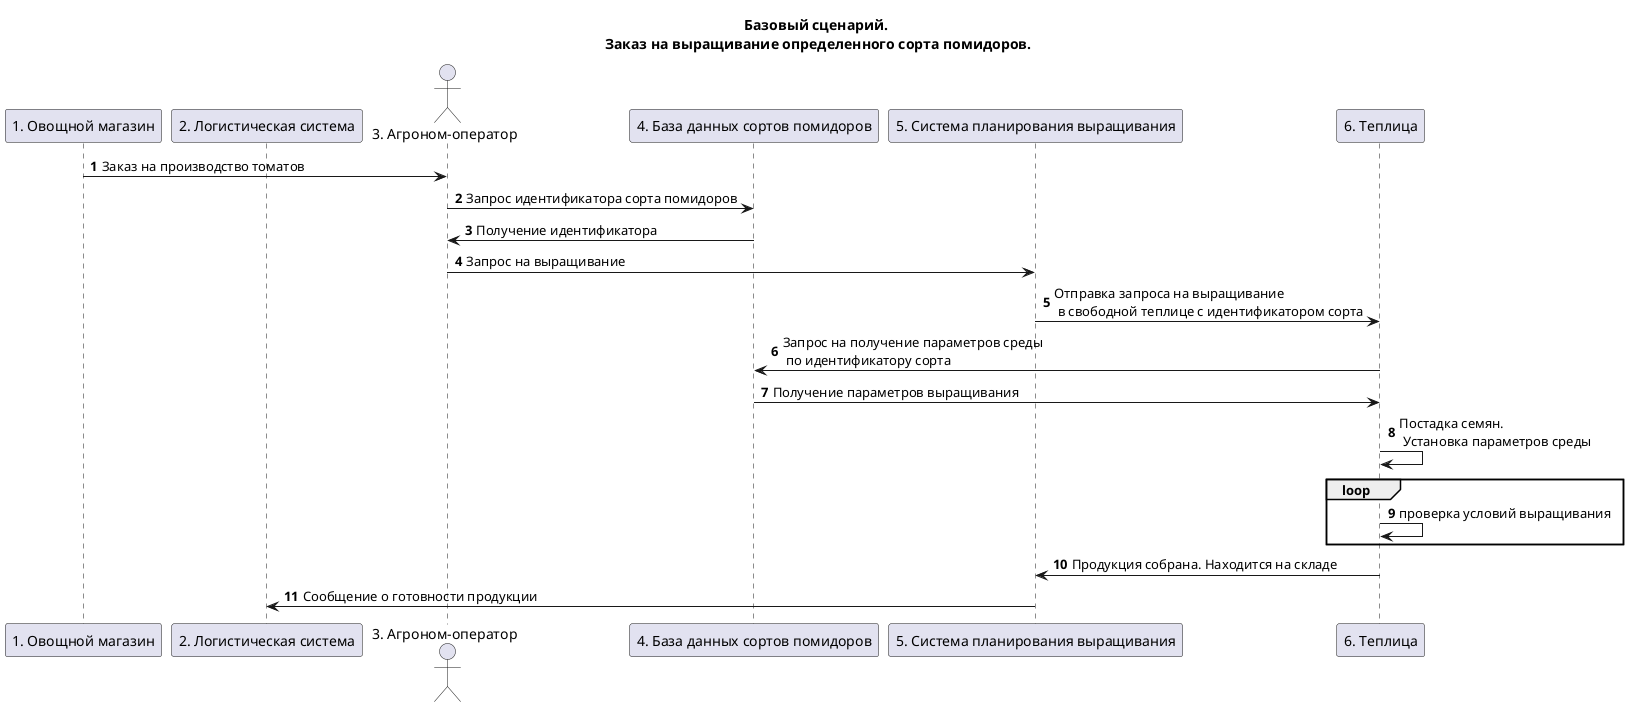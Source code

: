 @startuml "usecases"

title "Базовый сценарий.\n Заказ на выращивание определенного сорта помидоров."

participant "1. Овощной магазин" as vegetable_shop
participant "2. Логистическая система" as logistics_system
actor "3. Агроном-оператор" as operator
participant "4. База данных сортов помидоров" as tomato_db
participant "5. Система планирования выращивания" as growing_manager_system
participant "6. Теплица" as greenhouse

autonumber
vegetable_shop -> operator: Заказ на производство томатов

operator -> tomato_db: Запрос идентификатора сорта помидоров
tomato_db -> operator: Получение идентификатора

operator -> growing_manager_system: Запрос на выращивание
growing_manager_system -> greenhouse: Отправка запроса на выращивание\n в свободной теплице с идентификатором сорта

greenhouse -> tomato_db: Запрос на получение параметров среды\n по идентификатору сорта
tomato_db -> greenhouse: Получение параметров выращивания

greenhouse -> greenhouse: Постадка семян.\n Установка параметров среды

loop
greenhouse -> greenhouse: проверка условий выращивания
end

greenhouse -> growing_manager_system: Продукция собрана. Находится на складе

growing_manager_system -> logistics_system: Сообщение о готовности продукции

@enduml